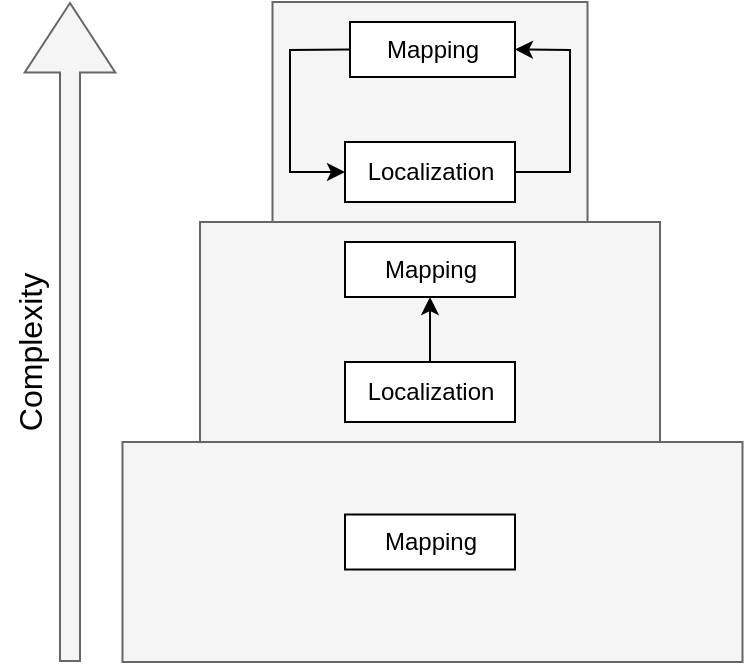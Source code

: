 <mxfile version="20.5.3" type="device"><diagram id="XC-9FlzwZGQYt1gOJd3q" name="Page-1"><mxGraphModel dx="1255" dy="679" grid="1" gridSize="10" guides="1" tooltips="1" connect="1" arrows="1" fold="1" page="1" pageScale="1" pageWidth="850" pageHeight="1100" math="0" shadow="0"><root><mxCell id="0"/><mxCell id="1" parent="0"/><mxCell id="SNaleyogXK4uBH7oYn7n-6" value="" style="rounded=0;whiteSpace=wrap;html=1;fillColor=#f5f5f5;fontColor=#333333;strokeColor=#666666;" parent="1" vertex="1"><mxGeometry x="206.25" y="310" width="310" height="110" as="geometry"/></mxCell><mxCell id="SNaleyogXK4uBH7oYn7n-7" value="" style="rounded=0;whiteSpace=wrap;html=1;fillColor=#f5f5f5;strokeColor=#666666;fontColor=#333333;" parent="1" vertex="1"><mxGeometry x="245" y="200" width="230" height="110" as="geometry"/></mxCell><mxCell id="SNaleyogXK4uBH7oYn7n-8" value="" style="rounded=0;whiteSpace=wrap;html=1;fillColor=#f5f5f5;strokeColor=#666666;fontColor=#333333;" parent="1" vertex="1"><mxGeometry x="281.25" y="90" width="157.5" height="110" as="geometry"/></mxCell><mxCell id="SNaleyogXK4uBH7oYn7n-12" style="edgeStyle=orthogonalEdgeStyle;rounded=0;orthogonalLoop=1;jettySize=auto;html=1;" parent="1" source="SNaleyogXK4uBH7oYn7n-9" target="SNaleyogXK4uBH7oYn7n-11" edge="1"><mxGeometry relative="1" as="geometry"/></mxCell><mxCell id="SNaleyogXK4uBH7oYn7n-9" value="&lt;div&gt;Localization&lt;/div&gt;" style="rounded=0;whiteSpace=wrap;html=1;" parent="1" vertex="1"><mxGeometry x="317.5" y="270" width="85" height="30" as="geometry"/></mxCell><mxCell id="SNaleyogXK4uBH7oYn7n-10" value="&lt;div&gt;Mapping&lt;/div&gt;" style="rounded=0;whiteSpace=wrap;html=1;" parent="1" vertex="1"><mxGeometry x="317.5" y="346.25" width="85" height="27.5" as="geometry"/></mxCell><mxCell id="SNaleyogXK4uBH7oYn7n-11" value="&lt;div&gt;Mapping&lt;/div&gt;" style="rounded=0;whiteSpace=wrap;html=1;" parent="1" vertex="1"><mxGeometry x="317.5" y="210" width="85" height="27.5" as="geometry"/></mxCell><mxCell id="SNaleyogXK4uBH7oYn7n-13" value="&lt;div&gt;Localization&lt;/div&gt;" style="rounded=0;whiteSpace=wrap;html=1;" parent="1" vertex="1"><mxGeometry x="317.5" y="160" width="85" height="30" as="geometry"/></mxCell><mxCell id="SNaleyogXK4uBH7oYn7n-14" value="&lt;div&gt;Mapping&lt;/div&gt;" style="rounded=0;whiteSpace=wrap;html=1;" parent="1" vertex="1"><mxGeometry x="320" y="100" width="82.5" height="27.5" as="geometry"/></mxCell><mxCell id="SNaleyogXK4uBH7oYn7n-16" value="" style="endArrow=none;startArrow=classic;html=1;rounded=0;entryX=0;entryY=0.5;entryDx=0;entryDy=0;exitX=0;exitY=0.5;exitDx=0;exitDy=0;endFill=0;" parent="1" source="SNaleyogXK4uBH7oYn7n-13" target="SNaleyogXK4uBH7oYn7n-14" edge="1"><mxGeometry width="50" height="50" relative="1" as="geometry"><mxPoint x="260" y="170" as="sourcePoint"/><mxPoint x="310" y="120" as="targetPoint"/><Array as="points"><mxPoint x="290" y="175"/><mxPoint x="290" y="114"/></Array></mxGeometry></mxCell><mxCell id="SNaleyogXK4uBH7oYn7n-17" value="" style="endArrow=classic;startArrow=none;html=1;rounded=0;entryX=1;entryY=0.5;entryDx=0;entryDy=0;endFill=1;startFill=0;" parent="1" source="SNaleyogXK4uBH7oYn7n-13" target="SNaleyogXK4uBH7oYn7n-14" edge="1"><mxGeometry width="50" height="50" relative="1" as="geometry"><mxPoint x="327.5" y="185" as="sourcePoint"/><mxPoint x="330" y="123.75" as="targetPoint"/><Array as="points"><mxPoint x="430" y="175"/><mxPoint x="430" y="114"/></Array></mxGeometry></mxCell><mxCell id="SNaleyogXK4uBH7oYn7n-18" value="" style="shape=flexArrow;endArrow=classic;html=1;rounded=0;endWidth=34.286;endSize=11.24;fillColor=#f5f5f5;strokeColor=#666666;" parent="1" edge="1"><mxGeometry width="50" height="50" relative="1" as="geometry"><mxPoint x="180" y="420" as="sourcePoint"/><mxPoint x="180" y="90" as="targetPoint"/></mxGeometry></mxCell><mxCell id="0OVuGz8VzfxaqfnOB2G7-1" value="&lt;font style=&quot;font-size: 16px;&quot;&gt;Complexity&lt;/font&gt;" style="text;html=1;strokeColor=none;fillColor=none;align=center;verticalAlign=middle;whiteSpace=wrap;rounded=0;rotation=-90;" vertex="1" parent="1"><mxGeometry x="130" y="250" width="60" height="30" as="geometry"/></mxCell></root></mxGraphModel></diagram></mxfile>